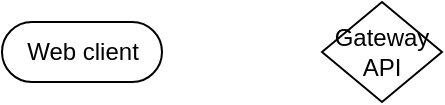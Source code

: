 <mxfile version="14.1.9" type="github">
  <diagram name="Page-1" id="9f46799a-70d6-7492-0946-bef42562c5a5">
    <mxGraphModel dx="1570" dy="1120" grid="1" gridSize="10" guides="1" tooltips="1" connect="1" arrows="1" fold="1" page="1" pageScale="1" pageWidth="1100" pageHeight="850" background="#ffffff" math="0" shadow="0">
      <root>
        <mxCell id="0" />
        <mxCell id="1" parent="0" />
        <mxCell id="WWAp1A02eeEXavUCdxNv-14" value="&lt;div&gt;Web client&lt;/div&gt;" style="html=1;dashed=0;whitespace=wrap;shape=mxgraph.dfd.start" vertex="1" parent="1">
          <mxGeometry x="50" y="350" width="80" height="30" as="geometry" />
        </mxCell>
        <mxCell id="WWAp1A02eeEXavUCdxNv-15" value="Gateway API" style="shape=rhombus;html=1;dashed=0;whitespace=wrap;perimeter=rhombusPerimeter;whiteSpace=wrap;" vertex="1" parent="1">
          <mxGeometry x="210" y="340" width="60" height="50" as="geometry" />
        </mxCell>
      </root>
    </mxGraphModel>
  </diagram>
</mxfile>
